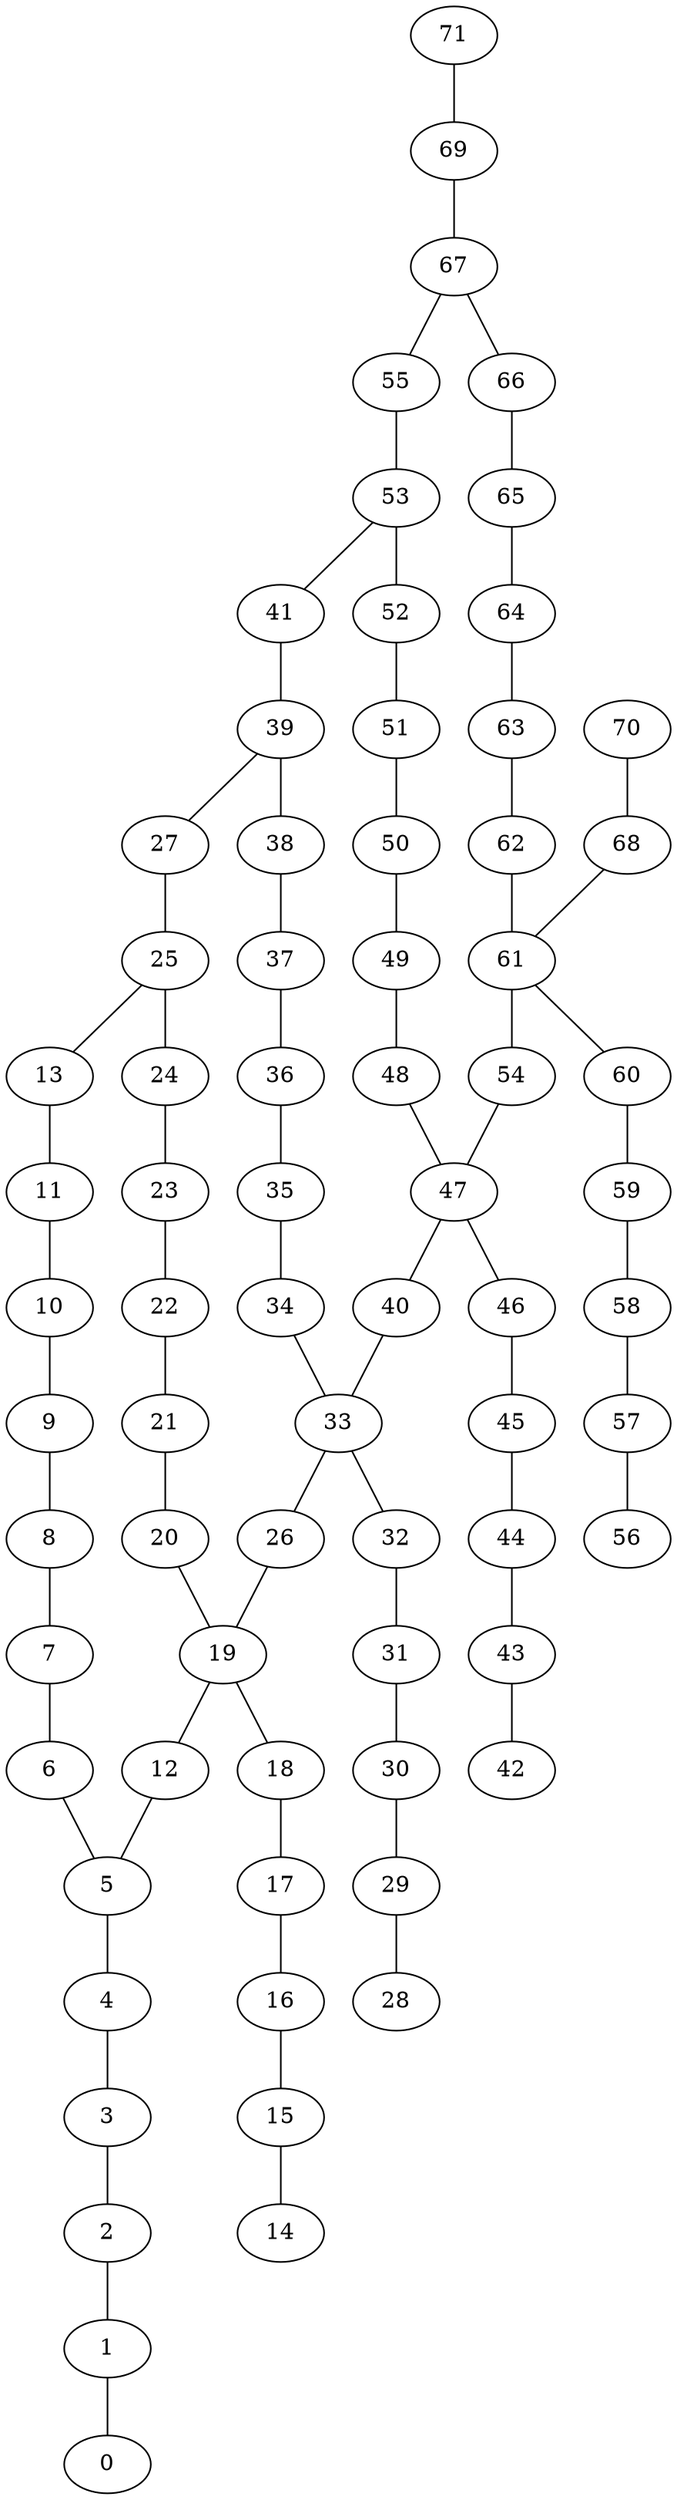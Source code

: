 graph G {
0;
1;
2;
3;
4;
5;
6;
7;
8;
9;
10;
11;
12;
13;
14;
15;
16;
17;
18;
19;
20;
21;
22;
23;
24;
25;
26;
27;
28;
29;
30;
31;
32;
33;
34;
35;
36;
37;
38;
39;
40;
41;
42;
43;
44;
45;
46;
47;
48;
49;
50;
51;
52;
53;
54;
55;
56;
57;
58;
59;
60;
61;
62;
63;
64;
65;
66;
67;
68;
69;
70;
71;
1--0 ;
2--1 ;
3--2 ;
4--3 ;
5--4 ;
6--5 ;
7--6 ;
8--7 ;
9--8 ;
10--9 ;
11--10 ;
12--5 ;
13--11 ;
15--14 ;
16--15 ;
17--16 ;
18--17 ;
19--12 ;
19--18 ;
20--19 ;
21--20 ;
22--21 ;
23--22 ;
24--23 ;
25--13 ;
25--24 ;
26--19 ;
27--25 ;
29--28 ;
30--29 ;
31--30 ;
32--31 ;
33--26 ;
33--32 ;
34--33 ;
35--34 ;
36--35 ;
37--36 ;
38--37 ;
39--27 ;
39--38 ;
40--33 ;
41--39 ;
43--42 ;
44--43 ;
45--44 ;
46--45 ;
47--40 ;
47--46 ;
48--47 ;
49--48 ;
50--49 ;
51--50 ;
52--51 ;
53--41 ;
53--52 ;
54--47 ;
55--53 ;
57--56 ;
58--57 ;
59--58 ;
60--59 ;
61--54 ;
61--60 ;
62--61 ;
63--62 ;
64--63 ;
65--64 ;
66--65 ;
67--55 ;
67--66 ;
68--61 ;
69--67 ;
70--68 ;
71--69 ;
}
